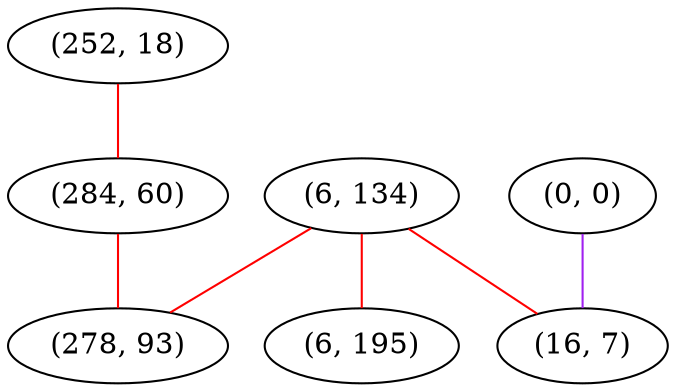 graph "" {
"(252, 18)";
"(0, 0)";
"(6, 134)";
"(284, 60)";
"(6, 195)";
"(278, 93)";
"(16, 7)";
"(252, 18)" -- "(284, 60)"  [color=red, key=0, weight=1];
"(0, 0)" -- "(16, 7)"  [color=purple, key=0, weight=4];
"(6, 134)" -- "(6, 195)"  [color=red, key=0, weight=1];
"(6, 134)" -- "(16, 7)"  [color=red, key=0, weight=1];
"(6, 134)" -- "(278, 93)"  [color=red, key=0, weight=1];
"(284, 60)" -- "(278, 93)"  [color=red, key=0, weight=1];
}
